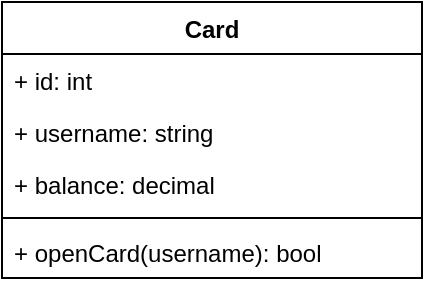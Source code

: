 <mxfile version="13.8.1" type="github">
  <diagram name="Page-1" id="c4acf3e9-155e-7222-9cf6-157b1a14988f">
    <mxGraphModel dx="740" dy="490" grid="1" gridSize="10" guides="1" tooltips="1" connect="1" arrows="1" fold="1" page="1" pageScale="1" pageWidth="850" pageHeight="1100" background="#ffffff" math="0" shadow="0">
      <root>
        <mxCell id="0" />
        <mxCell id="1" parent="0" />
        <mxCell id="GMyJmKbewlOd0z91ITgD-1" value="Card" style="swimlane;fontStyle=1;align=center;verticalAlign=top;childLayout=stackLayout;horizontal=1;startSize=26;horizontalStack=0;resizeParent=1;resizeParentMax=0;resizeLast=0;collapsible=1;marginBottom=0;" parent="1" vertex="1">
          <mxGeometry x="250" y="110" width="210" height="138" as="geometry" />
        </mxCell>
        <mxCell id="GMyJmKbewlOd0z91ITgD-2" value="+ id: int" style="text;strokeColor=none;fillColor=none;align=left;verticalAlign=top;spacingLeft=4;spacingRight=4;overflow=hidden;rotatable=0;points=[[0,0.5],[1,0.5]];portConstraint=eastwest;" parent="GMyJmKbewlOd0z91ITgD-1" vertex="1">
          <mxGeometry y="26" width="210" height="26" as="geometry" />
        </mxCell>
        <mxCell id="GMyJmKbewlOd0z91ITgD-9" value="+ username: string" style="text;strokeColor=none;fillColor=none;align=left;verticalAlign=top;spacingLeft=4;spacingRight=4;overflow=hidden;rotatable=0;points=[[0,0.5],[1,0.5]];portConstraint=eastwest;" parent="GMyJmKbewlOd0z91ITgD-1" vertex="1">
          <mxGeometry y="52" width="210" height="26" as="geometry" />
        </mxCell>
        <mxCell id="GMyJmKbewlOd0z91ITgD-10" value="+ balance: decimal" style="text;strokeColor=none;fillColor=none;align=left;verticalAlign=top;spacingLeft=4;spacingRight=4;overflow=hidden;rotatable=0;points=[[0,0.5],[1,0.5]];portConstraint=eastwest;" parent="GMyJmKbewlOd0z91ITgD-1" vertex="1">
          <mxGeometry y="78" width="210" height="26" as="geometry" />
        </mxCell>
        <mxCell id="GMyJmKbewlOd0z91ITgD-3" value="" style="line;strokeWidth=1;fillColor=none;align=left;verticalAlign=middle;spacingTop=-1;spacingLeft=3;spacingRight=3;rotatable=0;labelPosition=right;points=[];portConstraint=eastwest;" parent="GMyJmKbewlOd0z91ITgD-1" vertex="1">
          <mxGeometry y="104" width="210" height="8" as="geometry" />
        </mxCell>
        <mxCell id="GMyJmKbewlOd0z91ITgD-4" value="+ openCard(username): bool" style="text;strokeColor=none;fillColor=none;align=left;verticalAlign=top;spacingLeft=4;spacingRight=4;overflow=hidden;rotatable=0;points=[[0,0.5],[1,0.5]];portConstraint=eastwest;" parent="GMyJmKbewlOd0z91ITgD-1" vertex="1">
          <mxGeometry y="112" width="210" height="26" as="geometry" />
        </mxCell>
      </root>
    </mxGraphModel>
  </diagram>
</mxfile>
